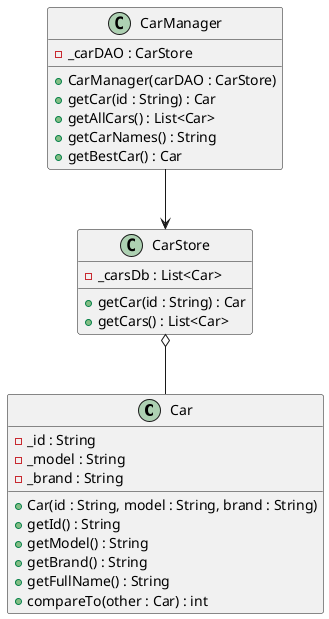 @startuml SRP
class Car {
  -_id : String
  -_model : String
  -_brand : String
  +Car(id : String, model : String, brand : String)
  +getId() : String
  +getModel() : String
  +getBrand() : String
  +getFullName() : String
  +compareTo(other : Car) : int
}

class CarStore {
  -_carsDb : List<Car>
  +getCar(id : String) : Car
  +getCars() : List<Car>
}

class CarManager {
  -_carDAO : CarStore
  +CarManager(carDAO : CarStore)
  +getCar(id : String) : Car
  +getAllCars() : List<Car>
  +getCarNames() : String
  +getBestCar() : Car
}

CarStore o-- Car
CarManager --> CarStore
@enduml